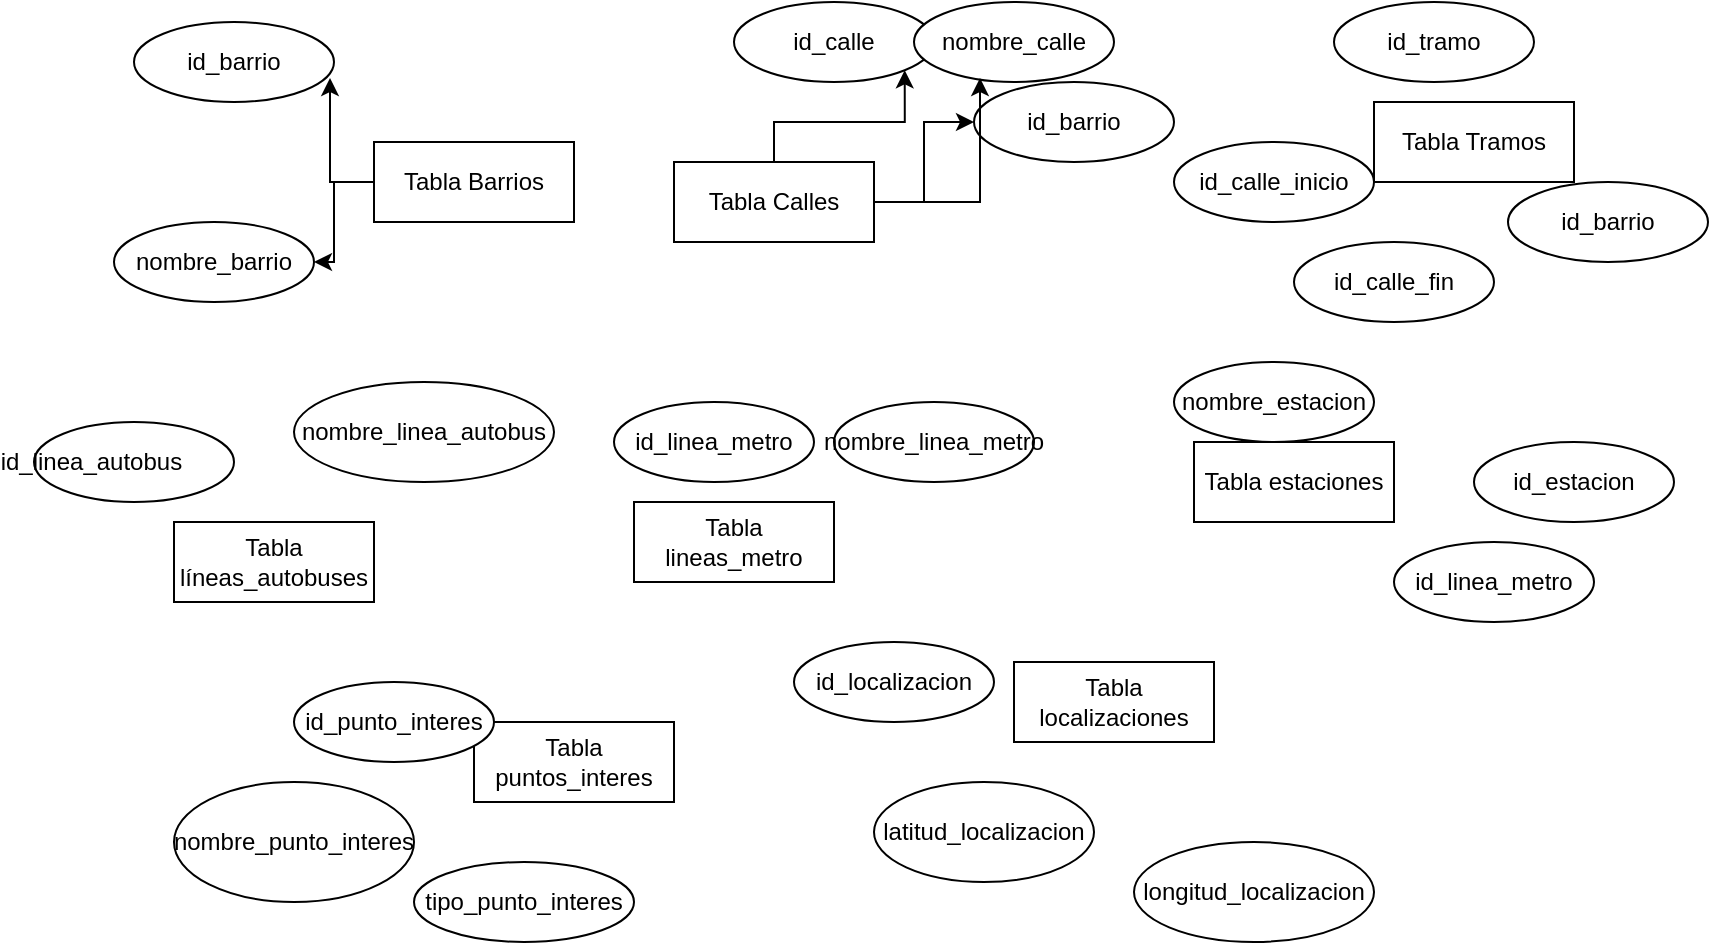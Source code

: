 <mxfile version="22.0.8" type="github">
  <diagram name="Página-1" id="U7eRp_wIJ3z8M9ZFi2TI">
    <mxGraphModel dx="1707" dy="446" grid="1" gridSize="10" guides="1" tooltips="1" connect="1" arrows="1" fold="1" page="1" pageScale="1" pageWidth="827" pageHeight="1169" math="0" shadow="0">
      <root>
        <mxCell id="0" />
        <mxCell id="1" parent="0" />
        <mxCell id="X3y3t1-5_hOGcymcrG0z-38" style="edgeStyle=orthogonalEdgeStyle;rounded=0;orthogonalLoop=1;jettySize=auto;html=1;" edge="1" parent="1" source="X3y3t1-5_hOGcymcrG0z-1" target="X3y3t1-5_hOGcymcrG0z-10">
          <mxGeometry relative="1" as="geometry" />
        </mxCell>
        <mxCell id="X3y3t1-5_hOGcymcrG0z-1" value="Tabla Barrios" style="whiteSpace=wrap;html=1;align=center;" vertex="1" parent="1">
          <mxGeometry x="160" y="80" width="100" height="40" as="geometry" />
        </mxCell>
        <mxCell id="X3y3t1-5_hOGcymcrG0z-39" style="edgeStyle=orthogonalEdgeStyle;rounded=0;orthogonalLoop=1;jettySize=auto;html=1;entryX=1;entryY=1;entryDx=0;entryDy=0;" edge="1" parent="1" source="X3y3t1-5_hOGcymcrG0z-2" target="X3y3t1-5_hOGcymcrG0z-13">
          <mxGeometry relative="1" as="geometry" />
        </mxCell>
        <mxCell id="X3y3t1-5_hOGcymcrG0z-41" style="edgeStyle=orthogonalEdgeStyle;rounded=0;orthogonalLoop=1;jettySize=auto;html=1;" edge="1" parent="1" source="X3y3t1-5_hOGcymcrG0z-2" target="X3y3t1-5_hOGcymcrG0z-15">
          <mxGeometry relative="1" as="geometry" />
        </mxCell>
        <mxCell id="X3y3t1-5_hOGcymcrG0z-2" value="Tabla Calles" style="whiteSpace=wrap;html=1;align=center;" vertex="1" parent="1">
          <mxGeometry x="310" y="90" width="100" height="40" as="geometry" />
        </mxCell>
        <mxCell id="X3y3t1-5_hOGcymcrG0z-3" value="Tabla estaciones" style="whiteSpace=wrap;html=1;align=center;" vertex="1" parent="1">
          <mxGeometry x="570" y="230" width="100" height="40" as="geometry" />
        </mxCell>
        <mxCell id="X3y3t1-5_hOGcymcrG0z-4" value="Tabla lineas_metro" style="whiteSpace=wrap;html=1;align=center;" vertex="1" parent="1">
          <mxGeometry x="290" y="260" width="100" height="40" as="geometry" />
        </mxCell>
        <mxCell id="X3y3t1-5_hOGcymcrG0z-5" value="Tabla líneas_autobuses" style="whiteSpace=wrap;html=1;align=center;" vertex="1" parent="1">
          <mxGeometry x="60" y="270" width="100" height="40" as="geometry" />
        </mxCell>
        <mxCell id="X3y3t1-5_hOGcymcrG0z-6" value="Tabla puntos_interes" style="whiteSpace=wrap;html=1;align=center;" vertex="1" parent="1">
          <mxGeometry x="210" y="370" width="100" height="40" as="geometry" />
        </mxCell>
        <mxCell id="X3y3t1-5_hOGcymcrG0z-7" value="Tabla localizaciones" style="whiteSpace=wrap;html=1;align=center;" vertex="1" parent="1">
          <mxGeometry x="480" y="340" width="100" height="40" as="geometry" />
        </mxCell>
        <mxCell id="X3y3t1-5_hOGcymcrG0z-8" value="Tabla Tramos" style="whiteSpace=wrap;html=1;align=center;" vertex="1" parent="1">
          <mxGeometry x="660" y="60" width="100" height="40" as="geometry" />
        </mxCell>
        <mxCell id="X3y3t1-5_hOGcymcrG0z-9" value="id_barrio" style="ellipse;whiteSpace=wrap;html=1;align=center;" vertex="1" parent="1">
          <mxGeometry x="40" y="20" width="100" height="40" as="geometry" />
        </mxCell>
        <mxCell id="X3y3t1-5_hOGcymcrG0z-10" value="nombre_barrio" style="ellipse;whiteSpace=wrap;html=1;align=center;" vertex="1" parent="1">
          <mxGeometry x="30" y="120" width="100" height="40" as="geometry" />
        </mxCell>
        <mxCell id="X3y3t1-5_hOGcymcrG0z-13" value="id_calle" style="ellipse;whiteSpace=wrap;html=1;align=center;" vertex="1" parent="1">
          <mxGeometry x="340" y="10" width="100" height="40" as="geometry" />
        </mxCell>
        <mxCell id="X3y3t1-5_hOGcymcrG0z-14" value="nombre_calle" style="ellipse;whiteSpace=wrap;html=1;align=center;" vertex="1" parent="1">
          <mxGeometry x="430" y="10" width="100" height="40" as="geometry" />
        </mxCell>
        <mxCell id="X3y3t1-5_hOGcymcrG0z-15" value="id_barrio" style="ellipse;whiteSpace=wrap;html=1;align=center;" vertex="1" parent="1">
          <mxGeometry x="460" y="50" width="100" height="40" as="geometry" />
        </mxCell>
        <mxCell id="X3y3t1-5_hOGcymcrG0z-17" value="id_tramo" style="ellipse;whiteSpace=wrap;html=1;align=center;" vertex="1" parent="1">
          <mxGeometry x="640" y="10" width="100" height="40" as="geometry" />
        </mxCell>
        <mxCell id="X3y3t1-5_hOGcymcrG0z-18" value="id_barrio" style="ellipse;whiteSpace=wrap;html=1;align=center;" vertex="1" parent="1">
          <mxGeometry x="727" y="100" width="100" height="40" as="geometry" />
        </mxCell>
        <mxCell id="X3y3t1-5_hOGcymcrG0z-19" value="id_calle_fin" style="ellipse;whiteSpace=wrap;html=1;align=center;" vertex="1" parent="1">
          <mxGeometry x="620" y="130" width="100" height="40" as="geometry" />
        </mxCell>
        <mxCell id="X3y3t1-5_hOGcymcrG0z-20" value="id_calle_inicio" style="ellipse;whiteSpace=wrap;html=1;align=center;" vertex="1" parent="1">
          <mxGeometry x="560" y="80" width="100" height="40" as="geometry" />
        </mxCell>
        <mxCell id="X3y3t1-5_hOGcymcrG0z-22" value="id_linea_autobus&lt;span style=&quot;white-space: pre;&quot;&gt;&#x9;&lt;/span&gt;&lt;span style=&quot;white-space: pre;&quot;&gt;&#x9;&lt;/span&gt;" style="ellipse;whiteSpace=wrap;html=1;align=center;" vertex="1" parent="1">
          <mxGeometry x="-10" y="220" width="100" height="40" as="geometry" />
        </mxCell>
        <mxCell id="X3y3t1-5_hOGcymcrG0z-23" value="nombre_linea_autobus" style="ellipse;whiteSpace=wrap;html=1;align=center;" vertex="1" parent="1">
          <mxGeometry x="120" y="200" width="130" height="50" as="geometry" />
        </mxCell>
        <mxCell id="X3y3t1-5_hOGcymcrG0z-24" value="id_linea_metro" style="ellipse;whiteSpace=wrap;html=1;align=center;" vertex="1" parent="1">
          <mxGeometry x="280" y="210" width="100" height="40" as="geometry" />
        </mxCell>
        <mxCell id="X3y3t1-5_hOGcymcrG0z-25" value="nombre_linea_metro" style="ellipse;whiteSpace=wrap;html=1;align=center;" vertex="1" parent="1">
          <mxGeometry x="390" y="210" width="100" height="40" as="geometry" />
        </mxCell>
        <mxCell id="X3y3t1-5_hOGcymcrG0z-26" value="nombre_estacion" style="ellipse;whiteSpace=wrap;html=1;align=center;" vertex="1" parent="1">
          <mxGeometry x="560" y="190" width="100" height="40" as="geometry" />
        </mxCell>
        <mxCell id="X3y3t1-5_hOGcymcrG0z-27" value="id_estacion" style="ellipse;whiteSpace=wrap;html=1;align=center;" vertex="1" parent="1">
          <mxGeometry x="710" y="230" width="100" height="40" as="geometry" />
        </mxCell>
        <mxCell id="X3y3t1-5_hOGcymcrG0z-28" value="id_linea_metro" style="ellipse;whiteSpace=wrap;html=1;align=center;" vertex="1" parent="1">
          <mxGeometry x="670" y="280" width="100" height="40" as="geometry" />
        </mxCell>
        <mxCell id="X3y3t1-5_hOGcymcrG0z-29" value="nombre_punto_interes" style="ellipse;whiteSpace=wrap;html=1;align=center;" vertex="1" parent="1">
          <mxGeometry x="60" y="400" width="120" height="60" as="geometry" />
        </mxCell>
        <mxCell id="X3y3t1-5_hOGcymcrG0z-30" value="id_punto_interes" style="ellipse;whiteSpace=wrap;html=1;align=center;" vertex="1" parent="1">
          <mxGeometry x="120" y="350" width="100" height="40" as="geometry" />
        </mxCell>
        <mxCell id="X3y3t1-5_hOGcymcrG0z-31" value="tipo_punto_interes" style="ellipse;whiteSpace=wrap;html=1;align=center;" vertex="1" parent="1">
          <mxGeometry x="180" y="440" width="110" height="40" as="geometry" />
        </mxCell>
        <mxCell id="X3y3t1-5_hOGcymcrG0z-32" value="latitud_localizacion" style="ellipse;whiteSpace=wrap;html=1;align=center;" vertex="1" parent="1">
          <mxGeometry x="410" y="400" width="110" height="50" as="geometry" />
        </mxCell>
        <mxCell id="X3y3t1-5_hOGcymcrG0z-33" value="longitud_localizacion" style="ellipse;whiteSpace=wrap;html=1;align=center;" vertex="1" parent="1">
          <mxGeometry x="540" y="430" width="120" height="50" as="geometry" />
        </mxCell>
        <mxCell id="X3y3t1-5_hOGcymcrG0z-34" value="id_localizacion" style="ellipse;whiteSpace=wrap;html=1;align=center;" vertex="1" parent="1">
          <mxGeometry x="370" y="330" width="100" height="40" as="geometry" />
        </mxCell>
        <mxCell id="X3y3t1-5_hOGcymcrG0z-35" style="edgeStyle=orthogonalEdgeStyle;rounded=0;orthogonalLoop=1;jettySize=auto;html=1;entryX=0.98;entryY=0.7;entryDx=0;entryDy=0;entryPerimeter=0;" edge="1" parent="1" source="X3y3t1-5_hOGcymcrG0z-1" target="X3y3t1-5_hOGcymcrG0z-9">
          <mxGeometry relative="1" as="geometry" />
        </mxCell>
        <mxCell id="X3y3t1-5_hOGcymcrG0z-40" style="edgeStyle=orthogonalEdgeStyle;rounded=0;orthogonalLoop=1;jettySize=auto;html=1;entryX=0.33;entryY=0.95;entryDx=0;entryDy=0;entryPerimeter=0;" edge="1" parent="1" source="X3y3t1-5_hOGcymcrG0z-2" target="X3y3t1-5_hOGcymcrG0z-14">
          <mxGeometry relative="1" as="geometry" />
        </mxCell>
      </root>
    </mxGraphModel>
  </diagram>
</mxfile>
